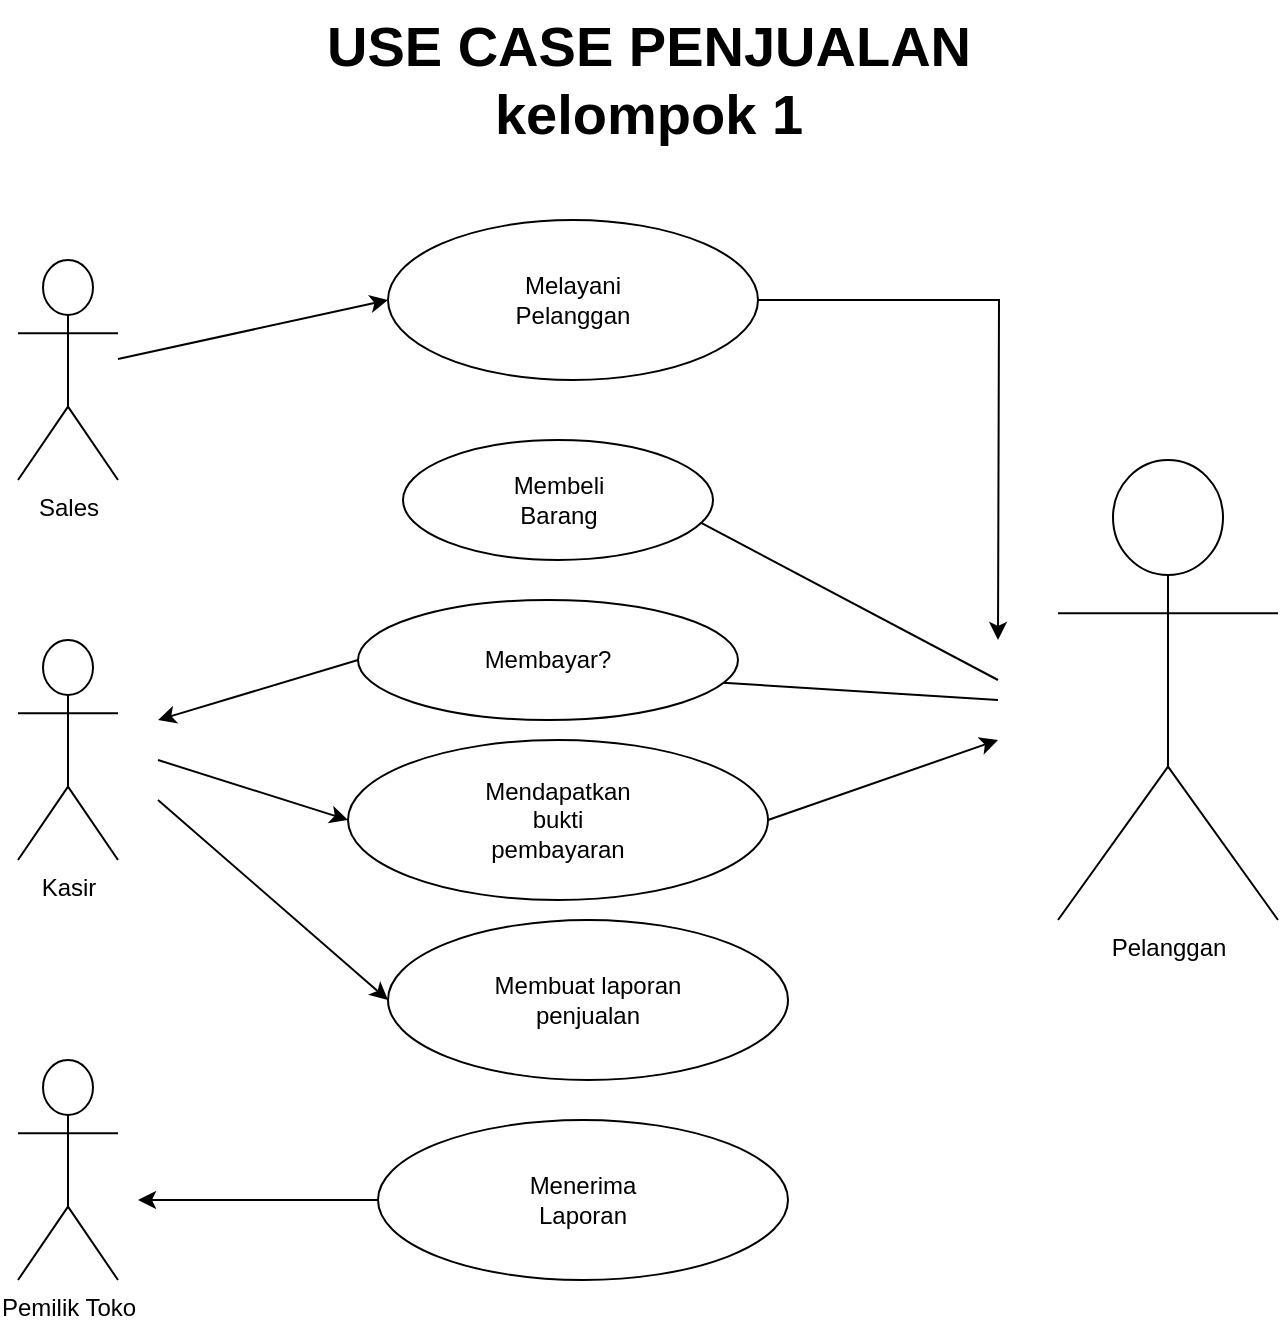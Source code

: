 <mxfile version="22.1.3" type="github">
  <diagram name="Page-1" id="AKFudhWzwGmkqaso0WVK">
    <mxGraphModel dx="1354" dy="735" grid="1" gridSize="10" guides="1" tooltips="1" connect="1" arrows="1" fold="1" page="1" pageScale="1" pageWidth="850" pageHeight="1100" math="0" shadow="0">
      <root>
        <mxCell id="0" />
        <mxCell id="1" parent="0" />
        <mxCell id="sMe3LOdqX09_mYayKkUZ-1" value="Sales" style="shape=umlActor;verticalLabelPosition=bottom;verticalAlign=top;html=1;outlineConnect=0;" vertex="1" parent="1">
          <mxGeometry x="110" y="150" width="50" height="110" as="geometry" />
        </mxCell>
        <mxCell id="sMe3LOdqX09_mYayKkUZ-3" value="Kasir" style="shape=umlActor;verticalLabelPosition=bottom;verticalAlign=top;html=1;outlineConnect=0;" vertex="1" parent="1">
          <mxGeometry x="110" y="340" width="50" height="110" as="geometry" />
        </mxCell>
        <mxCell id="sMe3LOdqX09_mYayKkUZ-4" value="Pemilik Toko" style="shape=umlActor;verticalLabelPosition=bottom;verticalAlign=top;html=1;outlineConnect=0;" vertex="1" parent="1">
          <mxGeometry x="110" y="550" width="50" height="110" as="geometry" />
        </mxCell>
        <mxCell id="sMe3LOdqX09_mYayKkUZ-13" style="edgeStyle=orthogonalEdgeStyle;rounded=0;orthogonalLoop=1;jettySize=auto;html=1;exitX=1;exitY=0.5;exitDx=0;exitDy=0;" edge="1" parent="1" source="sMe3LOdqX09_mYayKkUZ-5">
          <mxGeometry relative="1" as="geometry">
            <mxPoint x="600" y="340" as="targetPoint" />
          </mxGeometry>
        </mxCell>
        <mxCell id="sMe3LOdqX09_mYayKkUZ-5" value="Melayani &lt;br&gt;Pelanggan" style="ellipse;whiteSpace=wrap;html=1;" vertex="1" parent="1">
          <mxGeometry x="295" y="130" width="185" height="80" as="geometry" />
        </mxCell>
        <mxCell id="sMe3LOdqX09_mYayKkUZ-11" value="" style="endArrow=classic;html=1;rounded=0;entryX=0;entryY=0.5;entryDx=0;entryDy=0;" edge="1" parent="1" source="sMe3LOdqX09_mYayKkUZ-1" target="sMe3LOdqX09_mYayKkUZ-5">
          <mxGeometry width="50" height="50" relative="1" as="geometry">
            <mxPoint x="220" y="230" as="sourcePoint" />
            <mxPoint x="270" y="180" as="targetPoint" />
          </mxGeometry>
        </mxCell>
        <mxCell id="sMe3LOdqX09_mYayKkUZ-12" value="Pelanggan" style="shape=umlActor;verticalLabelPosition=bottom;verticalAlign=top;html=1;outlineConnect=0;" vertex="1" parent="1">
          <mxGeometry x="630" y="250" width="110" height="230" as="geometry" />
        </mxCell>
        <mxCell id="sMe3LOdqX09_mYayKkUZ-14" value="" style="endArrow=classic;html=1;rounded=0;" edge="1" parent="1">
          <mxGeometry width="50" height="50" relative="1" as="geometry">
            <mxPoint x="600" y="360" as="sourcePoint" />
            <mxPoint x="430" y="270" as="targetPoint" />
          </mxGeometry>
        </mxCell>
        <mxCell id="sMe3LOdqX09_mYayKkUZ-15" value="Membeli&lt;br&gt;Barang" style="ellipse;whiteSpace=wrap;html=1;" vertex="1" parent="1">
          <mxGeometry x="302.5" y="240" width="155" height="60" as="geometry" />
        </mxCell>
        <mxCell id="sMe3LOdqX09_mYayKkUZ-16" value="" style="endArrow=classic;html=1;rounded=0;" edge="1" parent="1">
          <mxGeometry width="50" height="50" relative="1" as="geometry">
            <mxPoint x="600" y="370" as="sourcePoint" />
            <mxPoint x="440" y="360" as="targetPoint" />
          </mxGeometry>
        </mxCell>
        <mxCell id="sMe3LOdqX09_mYayKkUZ-17" value="Membayar?" style="ellipse;whiteSpace=wrap;html=1;" vertex="1" parent="1">
          <mxGeometry x="280" y="320" width="190" height="60" as="geometry" />
        </mxCell>
        <mxCell id="sMe3LOdqX09_mYayKkUZ-19" value="" style="endArrow=classic;html=1;rounded=0;exitX=0;exitY=0.5;exitDx=0;exitDy=0;" edge="1" parent="1" source="sMe3LOdqX09_mYayKkUZ-17">
          <mxGeometry width="50" height="50" relative="1" as="geometry">
            <mxPoint x="200" y="420" as="sourcePoint" />
            <mxPoint x="180" y="380" as="targetPoint" />
          </mxGeometry>
        </mxCell>
        <mxCell id="sMe3LOdqX09_mYayKkUZ-21" value="" style="endArrow=classic;html=1;rounded=0;entryX=0;entryY=0.5;entryDx=0;entryDy=0;" edge="1" parent="1" target="sMe3LOdqX09_mYayKkUZ-22">
          <mxGeometry width="50" height="50" relative="1" as="geometry">
            <mxPoint x="180" y="400" as="sourcePoint" />
            <mxPoint x="330" y="410" as="targetPoint" />
          </mxGeometry>
        </mxCell>
        <mxCell id="sMe3LOdqX09_mYayKkUZ-22" value="Mendapatkan&lt;br&gt;bukti&lt;br&gt;pembayaran" style="ellipse;whiteSpace=wrap;html=1;" vertex="1" parent="1">
          <mxGeometry x="275" y="390" width="210" height="80" as="geometry" />
        </mxCell>
        <mxCell id="sMe3LOdqX09_mYayKkUZ-23" value="" style="endArrow=classic;html=1;rounded=0;exitX=1;exitY=0.5;exitDx=0;exitDy=0;" edge="1" parent="1" source="sMe3LOdqX09_mYayKkUZ-22">
          <mxGeometry width="50" height="50" relative="1" as="geometry">
            <mxPoint x="430" y="440" as="sourcePoint" />
            <mxPoint x="600" y="390" as="targetPoint" />
          </mxGeometry>
        </mxCell>
        <mxCell id="sMe3LOdqX09_mYayKkUZ-24" value="" style="endArrow=classic;html=1;rounded=0;entryX=0;entryY=0.5;entryDx=0;entryDy=0;" edge="1" parent="1" target="sMe3LOdqX09_mYayKkUZ-25">
          <mxGeometry width="50" height="50" relative="1" as="geometry">
            <mxPoint x="180" y="420" as="sourcePoint" />
            <mxPoint x="320" y="510" as="targetPoint" />
          </mxGeometry>
        </mxCell>
        <mxCell id="sMe3LOdqX09_mYayKkUZ-25" value="Membuat laporan&lt;br&gt;penjualan" style="ellipse;whiteSpace=wrap;html=1;" vertex="1" parent="1">
          <mxGeometry x="295" y="480" width="200" height="80" as="geometry" />
        </mxCell>
        <mxCell id="sMe3LOdqX09_mYayKkUZ-27" value="" style="endArrow=classic;html=1;rounded=0;" edge="1" parent="1">
          <mxGeometry width="50" height="50" relative="1" as="geometry">
            <mxPoint x="320" y="620" as="sourcePoint" />
            <mxPoint x="170" y="620" as="targetPoint" />
          </mxGeometry>
        </mxCell>
        <mxCell id="sMe3LOdqX09_mYayKkUZ-28" value="Menerima&lt;br&gt;Laporan" style="ellipse;whiteSpace=wrap;html=1;" vertex="1" parent="1">
          <mxGeometry x="290" y="580" width="205" height="80" as="geometry" />
        </mxCell>
        <mxCell id="sMe3LOdqX09_mYayKkUZ-29" value="USE CASE PENJUALAN&lt;br&gt;kelompok 1" style="text;html=1;align=center;verticalAlign=middle;resizable=0;points=[];autosize=1;strokeColor=none;fillColor=none;fontSize=28;fontStyle=1" vertex="1" parent="1">
          <mxGeometry x="250" y="20" width="350" height="80" as="geometry" />
        </mxCell>
      </root>
    </mxGraphModel>
  </diagram>
</mxfile>
